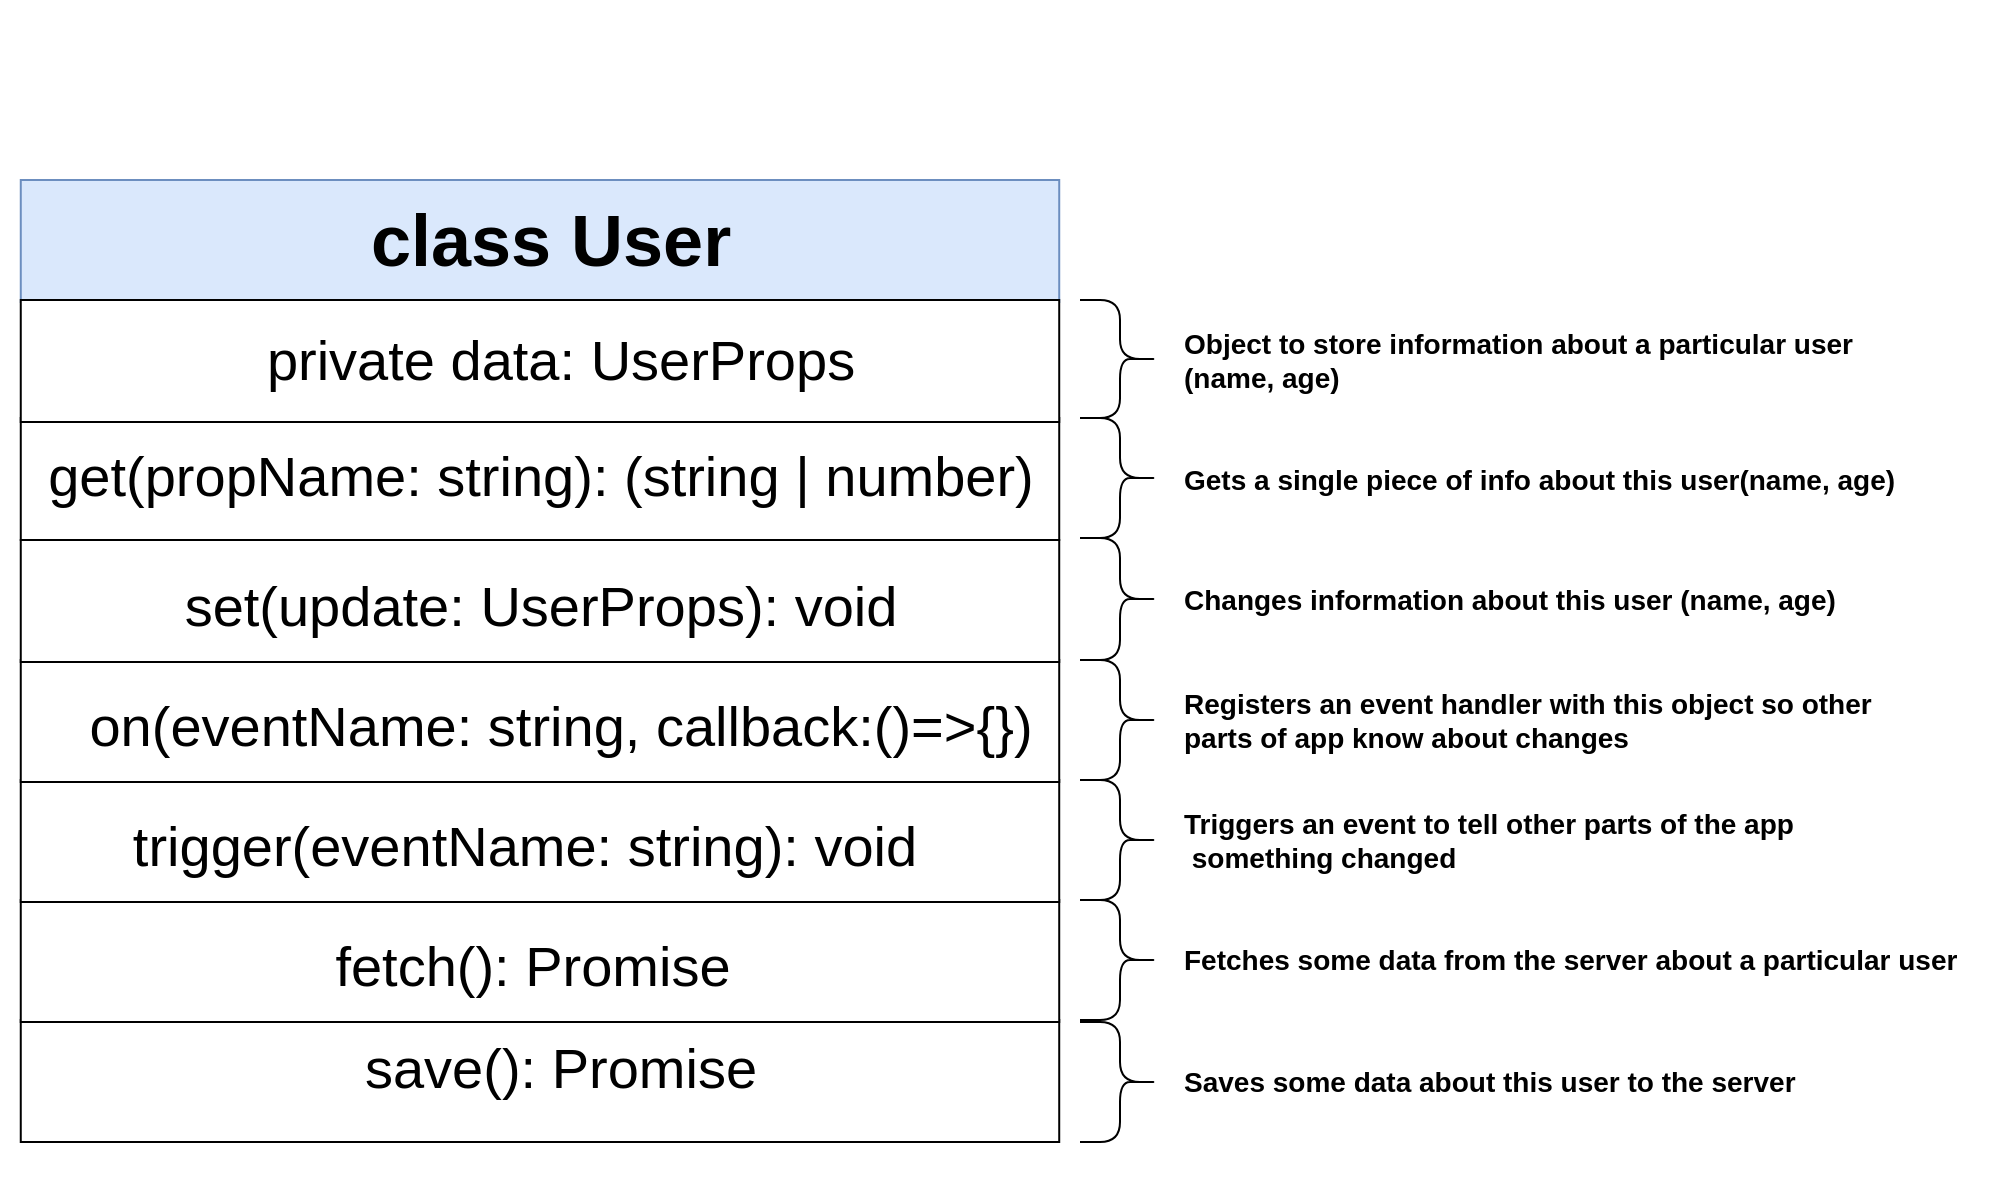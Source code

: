 <mxfile version="20.0.4" type="github">
  <diagram id="kgpKYQtTHZ0yAKxKKP6v" name="Page-1">
    <mxGraphModel dx="1483" dy="770" grid="1" gridSize="10" guides="1" tooltips="1" connect="1" arrows="1" fold="1" page="1" pageScale="1" pageWidth="850" pageHeight="1100" math="0" shadow="0">
      <root>
        <mxCell id="0" />
        <mxCell id="1" parent="0" />
        <mxCell id="8q5D-cMC82iMwhPQfxOw-59" value="&lt;b style=&quot;font-size: 14px;&quot;&gt;Gets a single piece of info about this user(name, age)&lt;/b&gt;" style="text;html=1;resizable=0;autosize=1;align=left;verticalAlign=middle;points=[];fillColor=none;strokeColor=none;rounded=0;labelBackgroundColor=none;fontFamily=Helvetica;fontSize=14;" vertex="1" parent="1">
          <mxGeometry x="620" y="295" width="380" height="30" as="geometry" />
        </mxCell>
        <mxCell id="8q5D-cMC82iMwhPQfxOw-61" value="" style="group" vertex="1" connectable="0" parent="1">
          <mxGeometry x="30" y="70" width="1000" height="600" as="geometry" />
        </mxCell>
        <mxCell id="8q5D-cMC82iMwhPQfxOw-50" value="" style="group" vertex="1" connectable="0" parent="8q5D-cMC82iMwhPQfxOw-61">
          <mxGeometry x="10.38" y="500" width="529.62" height="71" as="geometry" />
        </mxCell>
        <mxCell id="8q5D-cMC82iMwhPQfxOw-18" value="" style="rounded=0;whiteSpace=wrap;html=1;labelBackgroundColor=#99CCFF;fontSize=36;" vertex="1" parent="8q5D-cMC82iMwhPQfxOw-50">
          <mxGeometry y="10" width="519.229" height="61" as="geometry" />
        </mxCell>
        <mxCell id="8q5D-cMC82iMwhPQfxOw-20" value="&lt;span style=&quot;&quot;&gt;&lt;font style=&quot;font-size: 28px;&quot;&gt;save(): Promise&lt;/font&gt;&lt;/span&gt;" style="text;html=1;resizable=0;autosize=1;align=center;verticalAlign=middle;points=[];rounded=0;labelBackgroundColor=none;fontSize=36;strokeWidth=0;" vertex="1" parent="8q5D-cMC82iMwhPQfxOw-50">
          <mxGeometry x="159.624" y="1" width="220" height="60" as="geometry" />
        </mxCell>
        <mxCell id="8q5D-cMC82iMwhPQfxOw-51" value="" style="group" vertex="1" connectable="0" parent="8q5D-cMC82iMwhPQfxOw-61">
          <mxGeometry x="10.38" y="440" width="519.23" height="61" as="geometry" />
        </mxCell>
        <mxCell id="8q5D-cMC82iMwhPQfxOw-11" value="" style="rounded=0;whiteSpace=wrap;html=1;labelBackgroundColor=#99CCFF;fontSize=36;" vertex="1" parent="8q5D-cMC82iMwhPQfxOw-51">
          <mxGeometry y="10" width="519.23" height="61" as="geometry" />
        </mxCell>
        <mxCell id="8q5D-cMC82iMwhPQfxOw-17" value="&lt;span style=&quot;&quot;&gt;&lt;font style=&quot;font-size: 28px;&quot;&gt;fetch(): Promise&lt;/font&gt;&lt;/span&gt;" style="text;html=1;resizable=0;autosize=1;align=center;verticalAlign=middle;points=[];rounded=0;labelBackgroundColor=none;fontSize=36;strokeWidth=0;" vertex="1" parent="8q5D-cMC82iMwhPQfxOw-51">
          <mxGeometry x="145.384" y="10" width="220" height="60" as="geometry" />
        </mxCell>
        <mxCell id="8q5D-cMC82iMwhPQfxOw-52" value="" style="group" vertex="1" connectable="0" parent="8q5D-cMC82iMwhPQfxOw-61">
          <mxGeometry x="10.38" y="390" width="519.23" height="61" as="geometry" />
        </mxCell>
        <mxCell id="8q5D-cMC82iMwhPQfxOw-8" value="" style="rounded=0;whiteSpace=wrap;html=1;labelBackgroundColor=#99CCFF;fontSize=36;" vertex="1" parent="8q5D-cMC82iMwhPQfxOw-52">
          <mxGeometry width="519.23" height="61.0" as="geometry" />
        </mxCell>
        <mxCell id="8q5D-cMC82iMwhPQfxOw-12" value="&lt;span style=&quot;&quot;&gt;&lt;font style=&quot;font-size: 28px;&quot;&gt;trigger(eventName: string): void&lt;/font&gt;&lt;/span&gt;" style="text;html=1;resizable=0;autosize=1;align=center;verticalAlign=middle;points=[];rounded=0;labelBackgroundColor=none;fontSize=36;strokeWidth=0;" vertex="1" parent="8q5D-cMC82iMwhPQfxOw-52">
          <mxGeometry x="41.538" width="420" height="60" as="geometry" />
        </mxCell>
        <mxCell id="8q5D-cMC82iMwhPQfxOw-55" value="" style="group" vertex="1" connectable="0" parent="8q5D-cMC82iMwhPQfxOw-61">
          <mxGeometry x="10.38" y="330" width="519.23" height="61" as="geometry" />
        </mxCell>
        <mxCell id="8q5D-cMC82iMwhPQfxOw-9" value="" style="rounded=0;whiteSpace=wrap;html=1;labelBackgroundColor=#99CCFF;fontSize=36;" vertex="1" parent="8q5D-cMC82iMwhPQfxOw-55">
          <mxGeometry y="-0.002" width="519.229" height="61" as="geometry" />
        </mxCell>
        <mxCell id="8q5D-cMC82iMwhPQfxOw-15" value="&lt;span style=&quot;&quot;&gt;&lt;font style=&quot;font-size: 28px;&quot;&gt;on(eventName: string, callback:()=&amp;gt;{})&lt;/font&gt;&lt;/span&gt;" style="text;html=1;resizable=0;autosize=1;align=center;verticalAlign=middle;points=[];rounded=0;labelBackgroundColor=none;fontSize=36;strokeWidth=0;" vertex="1" parent="8q5D-cMC82iMwhPQfxOw-55">
          <mxGeometry x="19.23" y="-0.006" width="500" height="60" as="geometry" />
        </mxCell>
        <mxCell id="8q5D-cMC82iMwhPQfxOw-56" value="" style="group" vertex="1" connectable="0" parent="8q5D-cMC82iMwhPQfxOw-61">
          <mxGeometry x="10.38" y="270" width="529.62" height="61" as="geometry" />
        </mxCell>
        <mxCell id="8q5D-cMC82iMwhPQfxOw-10" value="" style="rounded=0;whiteSpace=wrap;html=1;labelBackgroundColor=#99CCFF;fontSize=36;" vertex="1" parent="8q5D-cMC82iMwhPQfxOw-56">
          <mxGeometry width="519.23" height="61" as="geometry" />
        </mxCell>
        <mxCell id="8q5D-cMC82iMwhPQfxOw-14" value="&lt;span style=&quot;&quot;&gt;&lt;font style=&quot;font-size: 28px; line-height: 0.4;&quot;&gt;set(update: UserProps): void&lt;/font&gt;&lt;/span&gt;" style="text;html=1;resizable=0;autosize=1;align=center;verticalAlign=middle;points=[];rounded=0;labelBackgroundColor=none;fontSize=36;strokeWidth=0;" vertex="1" parent="8q5D-cMC82iMwhPQfxOw-56">
          <mxGeometry x="69.618" y="-3.112e-7" width="380" height="60" as="geometry" />
        </mxCell>
        <mxCell id="8q5D-cMC82iMwhPQfxOw-57" value="" style="group" vertex="1" connectable="0" parent="8q5D-cMC82iMwhPQfxOw-56">
          <mxGeometry x="-10.38" y="-61" width="540" height="61" as="geometry" />
        </mxCell>
        <mxCell id="8q5D-cMC82iMwhPQfxOw-7" value="" style="rounded=0;whiteSpace=wrap;html=1;labelBackgroundColor=#99CCFF;fontSize=36;" vertex="1" parent="8q5D-cMC82iMwhPQfxOw-57">
          <mxGeometry x="10.385" width="519.231" height="61" as="geometry" />
        </mxCell>
        <mxCell id="8q5D-cMC82iMwhPQfxOw-13" value="&lt;span style=&quot;&quot;&gt;&lt;font style=&quot;font-size: 28px;&quot;&gt;get(propName: string): (string | number)&lt;/font&gt;&lt;/span&gt;" style="text;html=1;resizable=0;autosize=1;align=center;verticalAlign=middle;points=[];rounded=0;labelBackgroundColor=none;fontSize=36;strokeWidth=0;" vertex="1" parent="8q5D-cMC82iMwhPQfxOw-57">
          <mxGeometry x="9.62" y="-3.94" width="520" height="60" as="geometry" />
        </mxCell>
        <mxCell id="8q5D-cMC82iMwhPQfxOw-63" value="" style="group" vertex="1" connectable="0" parent="8q5D-cMC82iMwhPQfxOw-61">
          <mxGeometry x="10.385" y="90" width="519.231" height="61" as="geometry" />
        </mxCell>
        <mxCell id="8q5D-cMC82iMwhPQfxOw-5" value="" style="rounded=0;whiteSpace=wrap;html=1;labelBackgroundColor=#99CCFF;fontSize=36;fillColor=#dae8fc;strokeColor=#6c8ebf;" vertex="1" parent="8q5D-cMC82iMwhPQfxOw-63">
          <mxGeometry width="519.231" height="61" as="geometry" />
        </mxCell>
        <mxCell id="8q5D-cMC82iMwhPQfxOw-2" value="&lt;font style=&quot;font-size: 36px;&quot;&gt;&lt;b&gt;class User&lt;/b&gt;&lt;/font&gt;" style="text;html=1;resizable=0;autosize=1;align=center;verticalAlign=middle;points=[];fillColor=none;strokeColor=none;rounded=0;" vertex="1" parent="8q5D-cMC82iMwhPQfxOw-63">
          <mxGeometry x="164.809" width="200" height="60" as="geometry" />
        </mxCell>
        <mxCell id="8q5D-cMC82iMwhPQfxOw-43" value="" style="shape=curlyBracket;whiteSpace=wrap;html=1;rounded=1;flipH=1;labelBackgroundColor=none;fontSize=28;strokeWidth=1;" vertex="1" parent="8q5D-cMC82iMwhPQfxOw-61">
          <mxGeometry x="540" y="450" width="40" height="60" as="geometry" />
        </mxCell>
        <mxCell id="8q5D-cMC82iMwhPQfxOw-44" value="" style="shape=curlyBracket;whiteSpace=wrap;html=1;rounded=1;flipH=1;labelBackgroundColor=none;fontSize=28;strokeWidth=1;" vertex="1" parent="8q5D-cMC82iMwhPQfxOw-61">
          <mxGeometry x="540" y="511" width="40" height="60" as="geometry" />
        </mxCell>
        <mxCell id="8q5D-cMC82iMwhPQfxOw-42" value="" style="shape=curlyBracket;whiteSpace=wrap;html=1;rounded=1;flipH=1;labelBackgroundColor=none;fontSize=28;strokeWidth=1;spacing=1;" vertex="1" parent="8q5D-cMC82iMwhPQfxOw-61">
          <mxGeometry x="540" y="390" width="40" height="60" as="geometry" />
        </mxCell>
        <mxCell id="8q5D-cMC82iMwhPQfxOw-41" value="" style="shape=curlyBracket;whiteSpace=wrap;html=1;rounded=1;flipH=1;labelBackgroundColor=none;fontSize=28;strokeWidth=1;" vertex="1" parent="8q5D-cMC82iMwhPQfxOw-61">
          <mxGeometry x="540" y="330" width="40" height="60" as="geometry" />
        </mxCell>
        <mxCell id="8q5D-cMC82iMwhPQfxOw-40" value="" style="shape=curlyBracket;whiteSpace=wrap;html=1;rounded=1;flipH=1;labelBackgroundColor=none;fontSize=28;strokeWidth=1;" vertex="1" parent="8q5D-cMC82iMwhPQfxOw-61">
          <mxGeometry x="540" y="269" width="40" height="61" as="geometry" />
        </mxCell>
        <mxCell id="8q5D-cMC82iMwhPQfxOw-39" value="" style="shape=curlyBracket;whiteSpace=wrap;html=1;rounded=1;flipH=1;labelBackgroundColor=none;fontSize=28;strokeWidth=1;" vertex="1" parent="8q5D-cMC82iMwhPQfxOw-61">
          <mxGeometry x="540" y="209" width="40" height="60" as="geometry" />
        </mxCell>
        <mxCell id="8q5D-cMC82iMwhPQfxOw-38" value="" style="shape=curlyBracket;whiteSpace=wrap;html=1;rounded=1;flipH=1;labelBackgroundColor=none;fontSize=28;strokeWidth=1;" vertex="1" parent="8q5D-cMC82iMwhPQfxOw-61">
          <mxGeometry x="540" y="150" width="40" height="59" as="geometry" />
        </mxCell>
        <mxCell id="8q5D-cMC82iMwhPQfxOw-58" value="" style="group" vertex="1" connectable="0" parent="8q5D-cMC82iMwhPQfxOw-61">
          <mxGeometry x="10.38" y="150" width="519.23" height="61" as="geometry" />
        </mxCell>
        <mxCell id="8q5D-cMC82iMwhPQfxOw-6" value="" style="rounded=0;whiteSpace=wrap;html=1;labelBackgroundColor=#99CCFF;fontSize=36;" vertex="1" parent="8q5D-cMC82iMwhPQfxOw-58">
          <mxGeometry y="0.002" width="519.23" height="61" as="geometry" />
        </mxCell>
        <mxCell id="8q5D-cMC82iMwhPQfxOw-16" value="&lt;span style=&quot;&quot;&gt;&lt;font style=&quot;font-size: 28px;&quot;&gt;private data: UserProps&lt;/font&gt;&lt;/span&gt;" style="text;html=1;resizable=0;autosize=1;align=center;verticalAlign=middle;points=[];rounded=0;labelBackgroundColor=none;fontSize=36;strokeWidth=0;" vertex="1" parent="8q5D-cMC82iMwhPQfxOw-58">
          <mxGeometry x="109.621" y="-3" width="320" height="60" as="geometry" />
        </mxCell>
        <mxCell id="8q5D-cMC82iMwhPQfxOw-67" value="&lt;b style=&quot;font-size: 14px;&quot;&gt;Registers an event handler with this object so other&lt;br&gt;parts of app know about changes&lt;/b&gt;" style="text;html=1;resizable=0;autosize=1;align=left;verticalAlign=middle;points=[];fillColor=none;strokeColor=none;rounded=0;labelBackgroundColor=none;fontFamily=Helvetica;fontSize=14;" vertex="1" parent="8q5D-cMC82iMwhPQfxOw-61">
          <mxGeometry x="590" y="335" width="370" height="50" as="geometry" />
        </mxCell>
        <mxCell id="8q5D-cMC82iMwhPQfxOw-66" value="&lt;b style=&quot;font-size: 14px;&quot;&gt;Changes information about this user (name, age)&lt;/b&gt;" style="text;html=1;resizable=0;autosize=1;align=left;verticalAlign=middle;points=[];fillColor=none;strokeColor=none;rounded=0;labelBackgroundColor=none;fontFamily=Helvetica;fontSize=14;" vertex="1" parent="8q5D-cMC82iMwhPQfxOw-61">
          <mxGeometry x="590" y="285" width="350" height="30" as="geometry" />
        </mxCell>
        <mxCell id="8q5D-cMC82iMwhPQfxOw-45" value="&lt;span style=&quot;font-size: 14px;&quot;&gt;&lt;font style=&quot;font-size: 14px; line-height: 0.9;&quot;&gt;&lt;b style=&quot;font-size: 14px;&quot;&gt;Object to store information about a particular user &lt;br style=&quot;font-size: 14px;&quot;&gt;(name, age)&lt;/b&gt;&lt;/font&gt;&lt;/span&gt;" style="text;html=1;resizable=0;autosize=1;align=left;verticalAlign=middle;points=[];rounded=0;labelBackgroundColor=none;fontSize=14;strokeWidth=0;resizeWidth=1;spacing=2;textDirection=ltr;horizontal=1;" vertex="1" parent="8q5D-cMC82iMwhPQfxOw-61">
          <mxGeometry x="590" y="154.5" width="360" height="50" as="geometry" />
        </mxCell>
        <mxCell id="8q5D-cMC82iMwhPQfxOw-103" value="&lt;b style=&quot;font-size: 14px;&quot;&gt;Triggers an event to tell other parts of the app&lt;br&gt;&amp;nbsp;something changed&lt;/b&gt;" style="text;html=1;resizable=0;autosize=1;align=left;verticalAlign=middle;points=[];fillColor=none;strokeColor=none;rounded=0;labelBackgroundColor=none;fontFamily=Helvetica;fontSize=14;" vertex="1" parent="8q5D-cMC82iMwhPQfxOw-61">
          <mxGeometry x="590" y="395" width="330" height="50" as="geometry" />
        </mxCell>
        <mxCell id="8q5D-cMC82iMwhPQfxOw-104" value="&lt;b style=&quot;font-size: 14px;&quot;&gt;Fetches some data from the server about a particular user&lt;/b&gt;" style="text;html=1;resizable=0;autosize=1;align=left;verticalAlign=middle;points=[];fillColor=none;strokeColor=none;rounded=0;labelBackgroundColor=none;fontFamily=Helvetica;fontSize=14;" vertex="1" parent="8q5D-cMC82iMwhPQfxOw-61">
          <mxGeometry x="590" y="465" width="410" height="30" as="geometry" />
        </mxCell>
        <mxCell id="8q5D-cMC82iMwhPQfxOw-105" value="&lt;b style=&quot;font-size: 14px;&quot;&gt;Saves some data about this user to the server&lt;/b&gt;" style="text;html=1;resizable=0;autosize=1;align=left;verticalAlign=middle;points=[];fillColor=none;strokeColor=none;rounded=0;labelBackgroundColor=none;fontFamily=Helvetica;fontSize=14;" vertex="1" parent="8q5D-cMC82iMwhPQfxOw-61">
          <mxGeometry x="590" y="526" width="330" height="30" as="geometry" />
        </mxCell>
      </root>
    </mxGraphModel>
  </diagram>
</mxfile>
